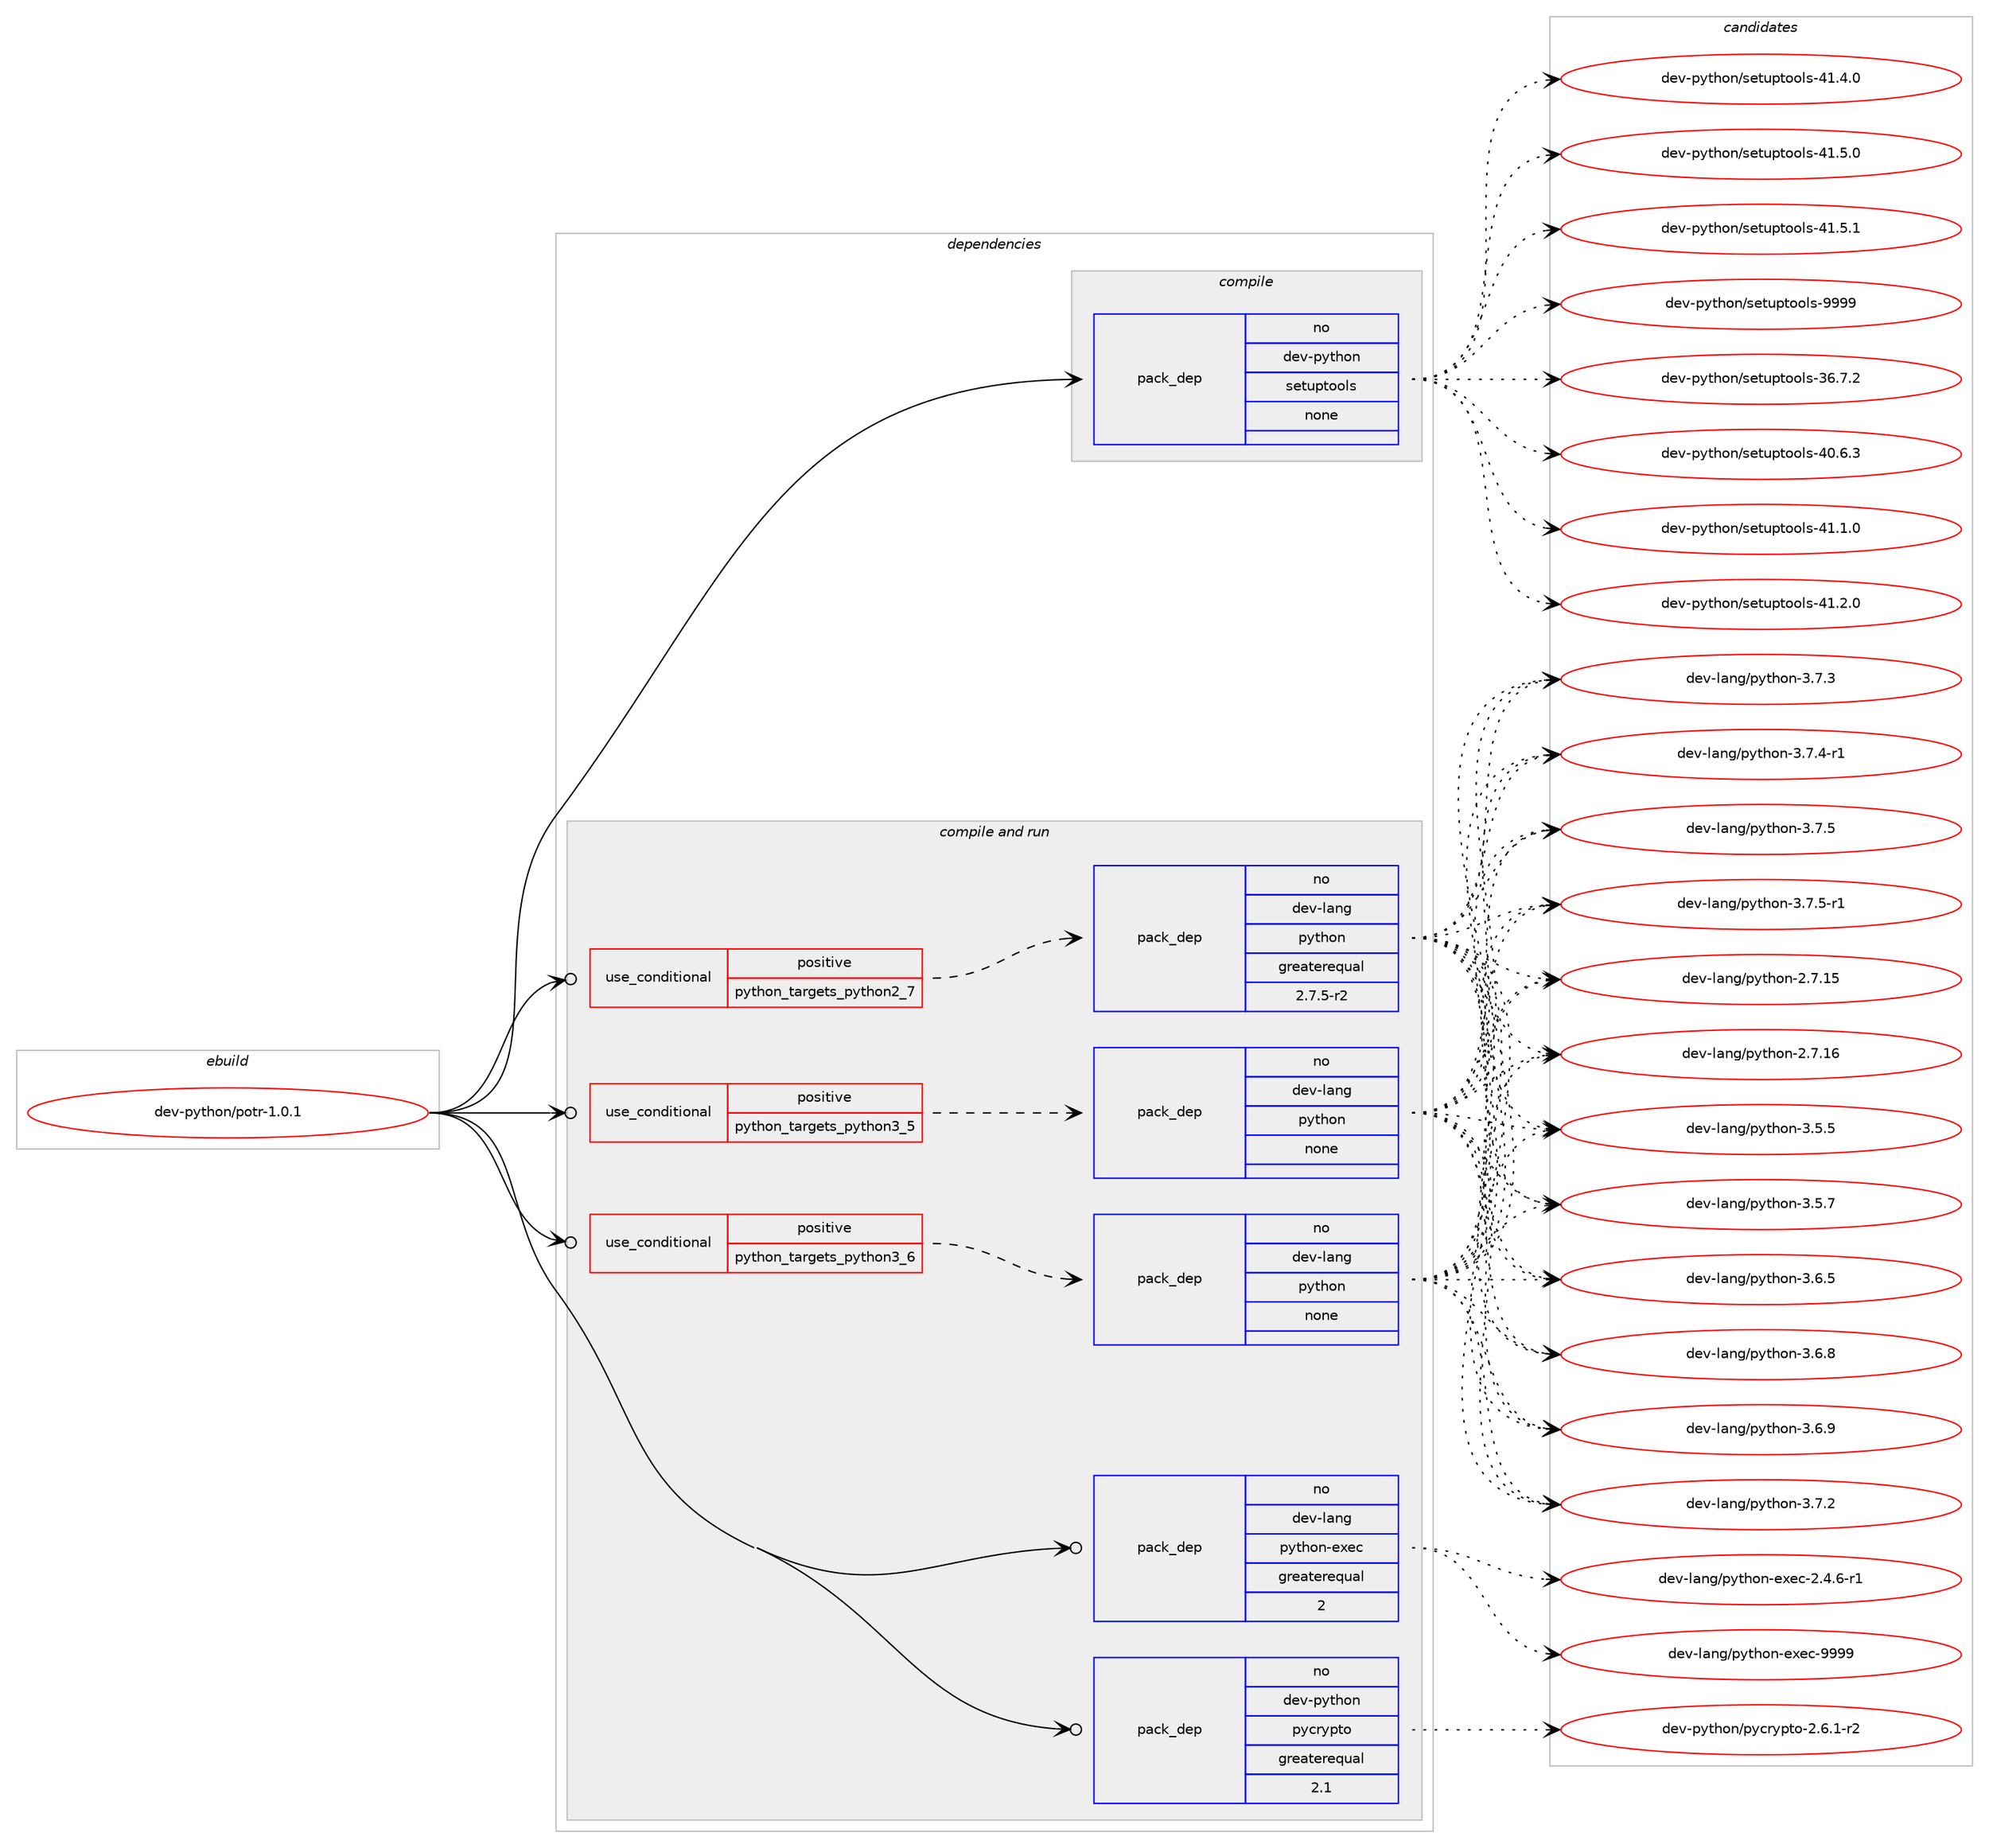 digraph prolog {

# *************
# Graph options
# *************

newrank=true;
concentrate=true;
compound=true;
graph [rankdir=LR,fontname=Helvetica,fontsize=10,ranksep=1.5];#, ranksep=2.5, nodesep=0.2];
edge  [arrowhead=vee];
node  [fontname=Helvetica,fontsize=10];

# **********
# The ebuild
# **********

subgraph cluster_leftcol {
color=gray;
rank=same;
label=<<i>ebuild</i>>;
id [label="dev-python/potr-1.0.1", color=red, width=4, href="../dev-python/potr-1.0.1.svg"];
}

# ****************
# The dependencies
# ****************

subgraph cluster_midcol {
color=gray;
label=<<i>dependencies</i>>;
subgraph cluster_compile {
fillcolor="#eeeeee";
style=filled;
label=<<i>compile</i>>;
subgraph pack466117 {
dependency622776 [label=<<TABLE BORDER="0" CELLBORDER="1" CELLSPACING="0" CELLPADDING="4" WIDTH="220"><TR><TD ROWSPAN="6" CELLPADDING="30">pack_dep</TD></TR><TR><TD WIDTH="110">no</TD></TR><TR><TD>dev-python</TD></TR><TR><TD>setuptools</TD></TR><TR><TD>none</TD></TR><TR><TD></TD></TR></TABLE>>, shape=none, color=blue];
}
id:e -> dependency622776:w [weight=20,style="solid",arrowhead="vee"];
}
subgraph cluster_compileandrun {
fillcolor="#eeeeee";
style=filled;
label=<<i>compile and run</i>>;
subgraph cond144819 {
dependency622777 [label=<<TABLE BORDER="0" CELLBORDER="1" CELLSPACING="0" CELLPADDING="4"><TR><TD ROWSPAN="3" CELLPADDING="10">use_conditional</TD></TR><TR><TD>positive</TD></TR><TR><TD>python_targets_python2_7</TD></TR></TABLE>>, shape=none, color=red];
subgraph pack466118 {
dependency622778 [label=<<TABLE BORDER="0" CELLBORDER="1" CELLSPACING="0" CELLPADDING="4" WIDTH="220"><TR><TD ROWSPAN="6" CELLPADDING="30">pack_dep</TD></TR><TR><TD WIDTH="110">no</TD></TR><TR><TD>dev-lang</TD></TR><TR><TD>python</TD></TR><TR><TD>greaterequal</TD></TR><TR><TD>2.7.5-r2</TD></TR></TABLE>>, shape=none, color=blue];
}
dependency622777:e -> dependency622778:w [weight=20,style="dashed",arrowhead="vee"];
}
id:e -> dependency622777:w [weight=20,style="solid",arrowhead="odotvee"];
subgraph cond144820 {
dependency622779 [label=<<TABLE BORDER="0" CELLBORDER="1" CELLSPACING="0" CELLPADDING="4"><TR><TD ROWSPAN="3" CELLPADDING="10">use_conditional</TD></TR><TR><TD>positive</TD></TR><TR><TD>python_targets_python3_5</TD></TR></TABLE>>, shape=none, color=red];
subgraph pack466119 {
dependency622780 [label=<<TABLE BORDER="0" CELLBORDER="1" CELLSPACING="0" CELLPADDING="4" WIDTH="220"><TR><TD ROWSPAN="6" CELLPADDING="30">pack_dep</TD></TR><TR><TD WIDTH="110">no</TD></TR><TR><TD>dev-lang</TD></TR><TR><TD>python</TD></TR><TR><TD>none</TD></TR><TR><TD></TD></TR></TABLE>>, shape=none, color=blue];
}
dependency622779:e -> dependency622780:w [weight=20,style="dashed",arrowhead="vee"];
}
id:e -> dependency622779:w [weight=20,style="solid",arrowhead="odotvee"];
subgraph cond144821 {
dependency622781 [label=<<TABLE BORDER="0" CELLBORDER="1" CELLSPACING="0" CELLPADDING="4"><TR><TD ROWSPAN="3" CELLPADDING="10">use_conditional</TD></TR><TR><TD>positive</TD></TR><TR><TD>python_targets_python3_6</TD></TR></TABLE>>, shape=none, color=red];
subgraph pack466120 {
dependency622782 [label=<<TABLE BORDER="0" CELLBORDER="1" CELLSPACING="0" CELLPADDING="4" WIDTH="220"><TR><TD ROWSPAN="6" CELLPADDING="30">pack_dep</TD></TR><TR><TD WIDTH="110">no</TD></TR><TR><TD>dev-lang</TD></TR><TR><TD>python</TD></TR><TR><TD>none</TD></TR><TR><TD></TD></TR></TABLE>>, shape=none, color=blue];
}
dependency622781:e -> dependency622782:w [weight=20,style="dashed",arrowhead="vee"];
}
id:e -> dependency622781:w [weight=20,style="solid",arrowhead="odotvee"];
subgraph pack466121 {
dependency622783 [label=<<TABLE BORDER="0" CELLBORDER="1" CELLSPACING="0" CELLPADDING="4" WIDTH="220"><TR><TD ROWSPAN="6" CELLPADDING="30">pack_dep</TD></TR><TR><TD WIDTH="110">no</TD></TR><TR><TD>dev-lang</TD></TR><TR><TD>python-exec</TD></TR><TR><TD>greaterequal</TD></TR><TR><TD>2</TD></TR></TABLE>>, shape=none, color=blue];
}
id:e -> dependency622783:w [weight=20,style="solid",arrowhead="odotvee"];
subgraph pack466122 {
dependency622784 [label=<<TABLE BORDER="0" CELLBORDER="1" CELLSPACING="0" CELLPADDING="4" WIDTH="220"><TR><TD ROWSPAN="6" CELLPADDING="30">pack_dep</TD></TR><TR><TD WIDTH="110">no</TD></TR><TR><TD>dev-python</TD></TR><TR><TD>pycrypto</TD></TR><TR><TD>greaterequal</TD></TR><TR><TD>2.1</TD></TR></TABLE>>, shape=none, color=blue];
}
id:e -> dependency622784:w [weight=20,style="solid",arrowhead="odotvee"];
}
subgraph cluster_run {
fillcolor="#eeeeee";
style=filled;
label=<<i>run</i>>;
}
}

# **************
# The candidates
# **************

subgraph cluster_choices {
rank=same;
color=gray;
label=<<i>candidates</i>>;

subgraph choice466117 {
color=black;
nodesep=1;
choice100101118451121211161041111104711510111611711211611111110811545515446554650 [label="dev-python/setuptools-36.7.2", color=red, width=4,href="../dev-python/setuptools-36.7.2.svg"];
choice100101118451121211161041111104711510111611711211611111110811545524846544651 [label="dev-python/setuptools-40.6.3", color=red, width=4,href="../dev-python/setuptools-40.6.3.svg"];
choice100101118451121211161041111104711510111611711211611111110811545524946494648 [label="dev-python/setuptools-41.1.0", color=red, width=4,href="../dev-python/setuptools-41.1.0.svg"];
choice100101118451121211161041111104711510111611711211611111110811545524946504648 [label="dev-python/setuptools-41.2.0", color=red, width=4,href="../dev-python/setuptools-41.2.0.svg"];
choice100101118451121211161041111104711510111611711211611111110811545524946524648 [label="dev-python/setuptools-41.4.0", color=red, width=4,href="../dev-python/setuptools-41.4.0.svg"];
choice100101118451121211161041111104711510111611711211611111110811545524946534648 [label="dev-python/setuptools-41.5.0", color=red, width=4,href="../dev-python/setuptools-41.5.0.svg"];
choice100101118451121211161041111104711510111611711211611111110811545524946534649 [label="dev-python/setuptools-41.5.1", color=red, width=4,href="../dev-python/setuptools-41.5.1.svg"];
choice10010111845112121116104111110471151011161171121161111111081154557575757 [label="dev-python/setuptools-9999", color=red, width=4,href="../dev-python/setuptools-9999.svg"];
dependency622776:e -> choice100101118451121211161041111104711510111611711211611111110811545515446554650:w [style=dotted,weight="100"];
dependency622776:e -> choice100101118451121211161041111104711510111611711211611111110811545524846544651:w [style=dotted,weight="100"];
dependency622776:e -> choice100101118451121211161041111104711510111611711211611111110811545524946494648:w [style=dotted,weight="100"];
dependency622776:e -> choice100101118451121211161041111104711510111611711211611111110811545524946504648:w [style=dotted,weight="100"];
dependency622776:e -> choice100101118451121211161041111104711510111611711211611111110811545524946524648:w [style=dotted,weight="100"];
dependency622776:e -> choice100101118451121211161041111104711510111611711211611111110811545524946534648:w [style=dotted,weight="100"];
dependency622776:e -> choice100101118451121211161041111104711510111611711211611111110811545524946534649:w [style=dotted,weight="100"];
dependency622776:e -> choice10010111845112121116104111110471151011161171121161111111081154557575757:w [style=dotted,weight="100"];
}
subgraph choice466118 {
color=black;
nodesep=1;
choice10010111845108971101034711212111610411111045504655464953 [label="dev-lang/python-2.7.15", color=red, width=4,href="../dev-lang/python-2.7.15.svg"];
choice10010111845108971101034711212111610411111045504655464954 [label="dev-lang/python-2.7.16", color=red, width=4,href="../dev-lang/python-2.7.16.svg"];
choice100101118451089711010347112121116104111110455146534653 [label="dev-lang/python-3.5.5", color=red, width=4,href="../dev-lang/python-3.5.5.svg"];
choice100101118451089711010347112121116104111110455146534655 [label="dev-lang/python-3.5.7", color=red, width=4,href="../dev-lang/python-3.5.7.svg"];
choice100101118451089711010347112121116104111110455146544653 [label="dev-lang/python-3.6.5", color=red, width=4,href="../dev-lang/python-3.6.5.svg"];
choice100101118451089711010347112121116104111110455146544656 [label="dev-lang/python-3.6.8", color=red, width=4,href="../dev-lang/python-3.6.8.svg"];
choice100101118451089711010347112121116104111110455146544657 [label="dev-lang/python-3.6.9", color=red, width=4,href="../dev-lang/python-3.6.9.svg"];
choice100101118451089711010347112121116104111110455146554650 [label="dev-lang/python-3.7.2", color=red, width=4,href="../dev-lang/python-3.7.2.svg"];
choice100101118451089711010347112121116104111110455146554651 [label="dev-lang/python-3.7.3", color=red, width=4,href="../dev-lang/python-3.7.3.svg"];
choice1001011184510897110103471121211161041111104551465546524511449 [label="dev-lang/python-3.7.4-r1", color=red, width=4,href="../dev-lang/python-3.7.4-r1.svg"];
choice100101118451089711010347112121116104111110455146554653 [label="dev-lang/python-3.7.5", color=red, width=4,href="../dev-lang/python-3.7.5.svg"];
choice1001011184510897110103471121211161041111104551465546534511449 [label="dev-lang/python-3.7.5-r1", color=red, width=4,href="../dev-lang/python-3.7.5-r1.svg"];
dependency622778:e -> choice10010111845108971101034711212111610411111045504655464953:w [style=dotted,weight="100"];
dependency622778:e -> choice10010111845108971101034711212111610411111045504655464954:w [style=dotted,weight="100"];
dependency622778:e -> choice100101118451089711010347112121116104111110455146534653:w [style=dotted,weight="100"];
dependency622778:e -> choice100101118451089711010347112121116104111110455146534655:w [style=dotted,weight="100"];
dependency622778:e -> choice100101118451089711010347112121116104111110455146544653:w [style=dotted,weight="100"];
dependency622778:e -> choice100101118451089711010347112121116104111110455146544656:w [style=dotted,weight="100"];
dependency622778:e -> choice100101118451089711010347112121116104111110455146544657:w [style=dotted,weight="100"];
dependency622778:e -> choice100101118451089711010347112121116104111110455146554650:w [style=dotted,weight="100"];
dependency622778:e -> choice100101118451089711010347112121116104111110455146554651:w [style=dotted,weight="100"];
dependency622778:e -> choice1001011184510897110103471121211161041111104551465546524511449:w [style=dotted,weight="100"];
dependency622778:e -> choice100101118451089711010347112121116104111110455146554653:w [style=dotted,weight="100"];
dependency622778:e -> choice1001011184510897110103471121211161041111104551465546534511449:w [style=dotted,weight="100"];
}
subgraph choice466119 {
color=black;
nodesep=1;
choice10010111845108971101034711212111610411111045504655464953 [label="dev-lang/python-2.7.15", color=red, width=4,href="../dev-lang/python-2.7.15.svg"];
choice10010111845108971101034711212111610411111045504655464954 [label="dev-lang/python-2.7.16", color=red, width=4,href="../dev-lang/python-2.7.16.svg"];
choice100101118451089711010347112121116104111110455146534653 [label="dev-lang/python-3.5.5", color=red, width=4,href="../dev-lang/python-3.5.5.svg"];
choice100101118451089711010347112121116104111110455146534655 [label="dev-lang/python-3.5.7", color=red, width=4,href="../dev-lang/python-3.5.7.svg"];
choice100101118451089711010347112121116104111110455146544653 [label="dev-lang/python-3.6.5", color=red, width=4,href="../dev-lang/python-3.6.5.svg"];
choice100101118451089711010347112121116104111110455146544656 [label="dev-lang/python-3.6.8", color=red, width=4,href="../dev-lang/python-3.6.8.svg"];
choice100101118451089711010347112121116104111110455146544657 [label="dev-lang/python-3.6.9", color=red, width=4,href="../dev-lang/python-3.6.9.svg"];
choice100101118451089711010347112121116104111110455146554650 [label="dev-lang/python-3.7.2", color=red, width=4,href="../dev-lang/python-3.7.2.svg"];
choice100101118451089711010347112121116104111110455146554651 [label="dev-lang/python-3.7.3", color=red, width=4,href="../dev-lang/python-3.7.3.svg"];
choice1001011184510897110103471121211161041111104551465546524511449 [label="dev-lang/python-3.7.4-r1", color=red, width=4,href="../dev-lang/python-3.7.4-r1.svg"];
choice100101118451089711010347112121116104111110455146554653 [label="dev-lang/python-3.7.5", color=red, width=4,href="../dev-lang/python-3.7.5.svg"];
choice1001011184510897110103471121211161041111104551465546534511449 [label="dev-lang/python-3.7.5-r1", color=red, width=4,href="../dev-lang/python-3.7.5-r1.svg"];
dependency622780:e -> choice10010111845108971101034711212111610411111045504655464953:w [style=dotted,weight="100"];
dependency622780:e -> choice10010111845108971101034711212111610411111045504655464954:w [style=dotted,weight="100"];
dependency622780:e -> choice100101118451089711010347112121116104111110455146534653:w [style=dotted,weight="100"];
dependency622780:e -> choice100101118451089711010347112121116104111110455146534655:w [style=dotted,weight="100"];
dependency622780:e -> choice100101118451089711010347112121116104111110455146544653:w [style=dotted,weight="100"];
dependency622780:e -> choice100101118451089711010347112121116104111110455146544656:w [style=dotted,weight="100"];
dependency622780:e -> choice100101118451089711010347112121116104111110455146544657:w [style=dotted,weight="100"];
dependency622780:e -> choice100101118451089711010347112121116104111110455146554650:w [style=dotted,weight="100"];
dependency622780:e -> choice100101118451089711010347112121116104111110455146554651:w [style=dotted,weight="100"];
dependency622780:e -> choice1001011184510897110103471121211161041111104551465546524511449:w [style=dotted,weight="100"];
dependency622780:e -> choice100101118451089711010347112121116104111110455146554653:w [style=dotted,weight="100"];
dependency622780:e -> choice1001011184510897110103471121211161041111104551465546534511449:w [style=dotted,weight="100"];
}
subgraph choice466120 {
color=black;
nodesep=1;
choice10010111845108971101034711212111610411111045504655464953 [label="dev-lang/python-2.7.15", color=red, width=4,href="../dev-lang/python-2.7.15.svg"];
choice10010111845108971101034711212111610411111045504655464954 [label="dev-lang/python-2.7.16", color=red, width=4,href="../dev-lang/python-2.7.16.svg"];
choice100101118451089711010347112121116104111110455146534653 [label="dev-lang/python-3.5.5", color=red, width=4,href="../dev-lang/python-3.5.5.svg"];
choice100101118451089711010347112121116104111110455146534655 [label="dev-lang/python-3.5.7", color=red, width=4,href="../dev-lang/python-3.5.7.svg"];
choice100101118451089711010347112121116104111110455146544653 [label="dev-lang/python-3.6.5", color=red, width=4,href="../dev-lang/python-3.6.5.svg"];
choice100101118451089711010347112121116104111110455146544656 [label="dev-lang/python-3.6.8", color=red, width=4,href="../dev-lang/python-3.6.8.svg"];
choice100101118451089711010347112121116104111110455146544657 [label="dev-lang/python-3.6.9", color=red, width=4,href="../dev-lang/python-3.6.9.svg"];
choice100101118451089711010347112121116104111110455146554650 [label="dev-lang/python-3.7.2", color=red, width=4,href="../dev-lang/python-3.7.2.svg"];
choice100101118451089711010347112121116104111110455146554651 [label="dev-lang/python-3.7.3", color=red, width=4,href="../dev-lang/python-3.7.3.svg"];
choice1001011184510897110103471121211161041111104551465546524511449 [label="dev-lang/python-3.7.4-r1", color=red, width=4,href="../dev-lang/python-3.7.4-r1.svg"];
choice100101118451089711010347112121116104111110455146554653 [label="dev-lang/python-3.7.5", color=red, width=4,href="../dev-lang/python-3.7.5.svg"];
choice1001011184510897110103471121211161041111104551465546534511449 [label="dev-lang/python-3.7.5-r1", color=red, width=4,href="../dev-lang/python-3.7.5-r1.svg"];
dependency622782:e -> choice10010111845108971101034711212111610411111045504655464953:w [style=dotted,weight="100"];
dependency622782:e -> choice10010111845108971101034711212111610411111045504655464954:w [style=dotted,weight="100"];
dependency622782:e -> choice100101118451089711010347112121116104111110455146534653:w [style=dotted,weight="100"];
dependency622782:e -> choice100101118451089711010347112121116104111110455146534655:w [style=dotted,weight="100"];
dependency622782:e -> choice100101118451089711010347112121116104111110455146544653:w [style=dotted,weight="100"];
dependency622782:e -> choice100101118451089711010347112121116104111110455146544656:w [style=dotted,weight="100"];
dependency622782:e -> choice100101118451089711010347112121116104111110455146544657:w [style=dotted,weight="100"];
dependency622782:e -> choice100101118451089711010347112121116104111110455146554650:w [style=dotted,weight="100"];
dependency622782:e -> choice100101118451089711010347112121116104111110455146554651:w [style=dotted,weight="100"];
dependency622782:e -> choice1001011184510897110103471121211161041111104551465546524511449:w [style=dotted,weight="100"];
dependency622782:e -> choice100101118451089711010347112121116104111110455146554653:w [style=dotted,weight="100"];
dependency622782:e -> choice1001011184510897110103471121211161041111104551465546534511449:w [style=dotted,weight="100"];
}
subgraph choice466121 {
color=black;
nodesep=1;
choice10010111845108971101034711212111610411111045101120101994550465246544511449 [label="dev-lang/python-exec-2.4.6-r1", color=red, width=4,href="../dev-lang/python-exec-2.4.6-r1.svg"];
choice10010111845108971101034711212111610411111045101120101994557575757 [label="dev-lang/python-exec-9999", color=red, width=4,href="../dev-lang/python-exec-9999.svg"];
dependency622783:e -> choice10010111845108971101034711212111610411111045101120101994550465246544511449:w [style=dotted,weight="100"];
dependency622783:e -> choice10010111845108971101034711212111610411111045101120101994557575757:w [style=dotted,weight="100"];
}
subgraph choice466122 {
color=black;
nodesep=1;
choice1001011184511212111610411111047112121991141211121161114550465446494511450 [label="dev-python/pycrypto-2.6.1-r2", color=red, width=4,href="../dev-python/pycrypto-2.6.1-r2.svg"];
dependency622784:e -> choice1001011184511212111610411111047112121991141211121161114550465446494511450:w [style=dotted,weight="100"];
}
}

}
